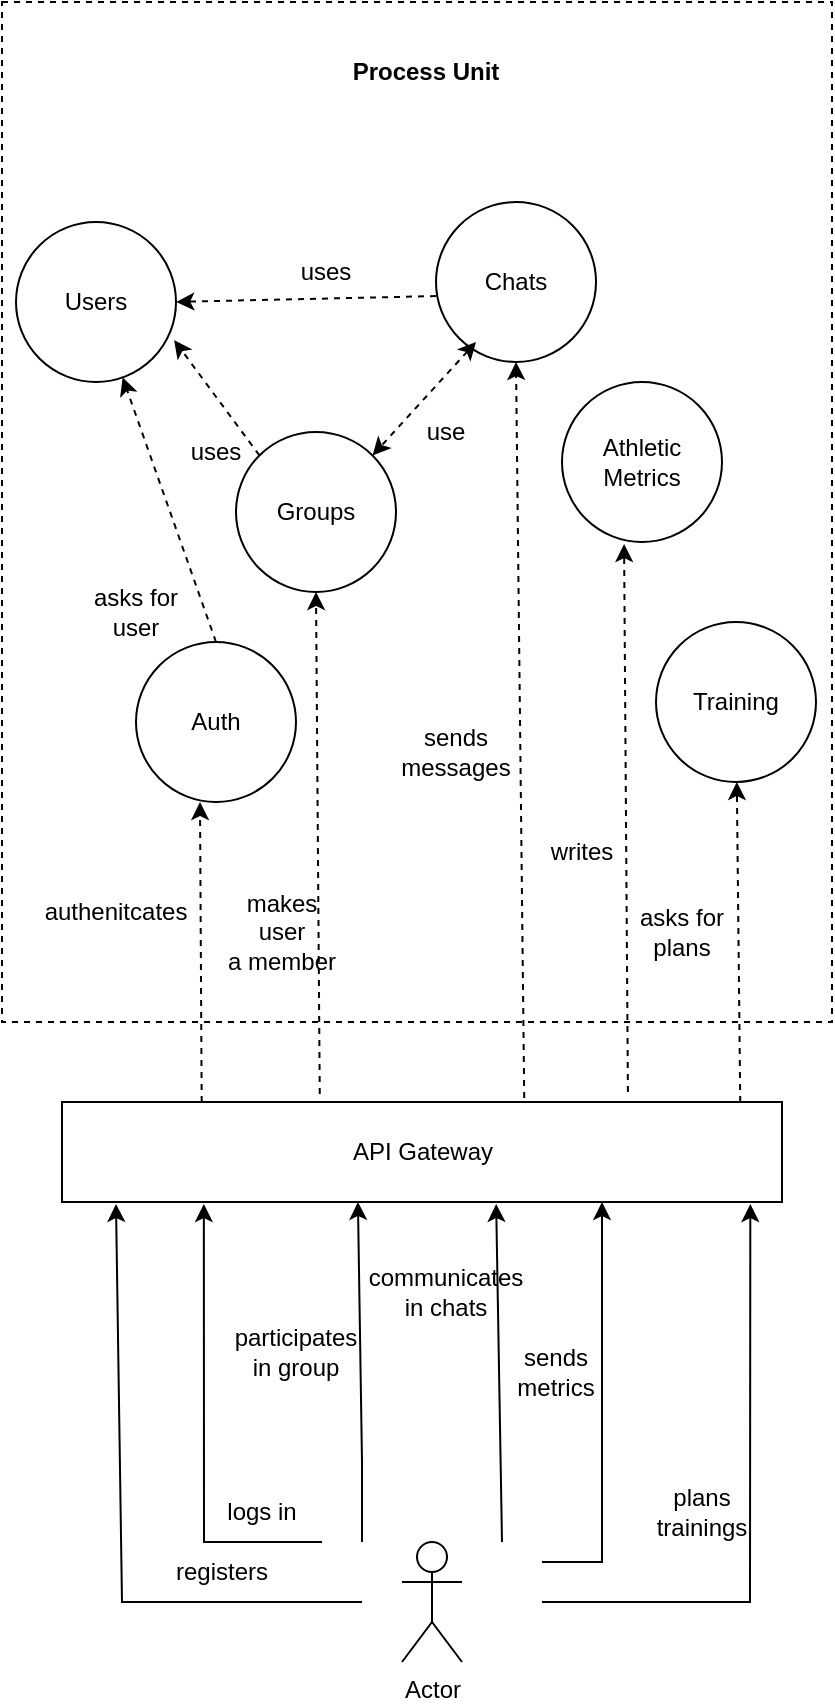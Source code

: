 <mxfile>
    <diagram id="N6Zjw8eDp_2faTscKVZS" name="Page-1">
        <mxGraphModel dx="911" dy="1285" grid="1" gridSize="10" guides="1" tooltips="1" connect="1" arrows="1" fold="1" page="1" pageScale="1" pageWidth="500" pageHeight="700" math="0" shadow="0">
            <root>
                <mxCell id="0"/>
                <mxCell id="1" parent="0"/>
                <mxCell id="2" value="" style="html=1;dashed=1;" vertex="1" parent="1">
                    <mxGeometry x="20" y="-160" width="415" height="510" as="geometry"/>
                </mxCell>
                <mxCell id="3" value="&lt;b&gt;Process Unit&lt;/b&gt;" style="text;html=1;strokeColor=none;fillColor=none;align=center;verticalAlign=middle;whiteSpace=wrap;rounded=0;" vertex="1" parent="1">
                    <mxGeometry x="177" y="-140" width="110" height="30" as="geometry"/>
                </mxCell>
                <mxCell id="4" value="&lt;span style=&quot;&quot;&gt;Users&lt;/span&gt;" style="ellipse;whiteSpace=wrap;html=1;aspect=fixed;" vertex="1" parent="1">
                    <mxGeometry x="27" y="-50" width="80" height="80" as="geometry"/>
                </mxCell>
                <mxCell id="5" value="&lt;span style=&quot;&quot;&gt;Auth&lt;/span&gt;" style="ellipse;whiteSpace=wrap;html=1;aspect=fixed;" vertex="1" parent="1">
                    <mxGeometry x="87" y="160" width="80" height="80" as="geometry"/>
                </mxCell>
                <mxCell id="6" value="&lt;span style=&quot;&quot;&gt;Training&lt;/span&gt;" style="ellipse;whiteSpace=wrap;html=1;aspect=fixed;" vertex="1" parent="1">
                    <mxGeometry x="347" y="150" width="80" height="80" as="geometry"/>
                </mxCell>
                <mxCell id="7" value="&lt;span style=&quot;&quot;&gt;Groups&lt;/span&gt;" style="ellipse;whiteSpace=wrap;html=1;aspect=fixed;" vertex="1" parent="1">
                    <mxGeometry x="137" y="55" width="80" height="80" as="geometry"/>
                </mxCell>
                <mxCell id="8" value="&lt;span style=&quot;&quot;&gt;Chats&lt;/span&gt;" style="ellipse;whiteSpace=wrap;html=1;aspect=fixed;" vertex="1" parent="1">
                    <mxGeometry x="237" y="-60" width="80" height="80" as="geometry"/>
                </mxCell>
                <mxCell id="9" value="&lt;span style=&quot;&quot;&gt;Athletic&lt;br&gt;Metrics&lt;br&gt;&lt;/span&gt;" style="ellipse;whiteSpace=wrap;html=1;aspect=fixed;" vertex="1" parent="1">
                    <mxGeometry x="300" y="30" width="80" height="80" as="geometry"/>
                </mxCell>
                <mxCell id="10" value="Actor" style="shape=umlActor;verticalLabelPosition=bottom;verticalAlign=top;html=1;" vertex="1" parent="1">
                    <mxGeometry x="220" y="610" width="30" height="60" as="geometry"/>
                </mxCell>
                <mxCell id="11" value="" style="endArrow=classic;html=1;rounded=0;entryX=0.075;entryY=1.02;entryDx=0;entryDy=0;entryPerimeter=0;" edge="1" parent="1" target="32">
                    <mxGeometry width="50" height="50" relative="1" as="geometry">
                        <mxPoint x="200" y="640" as="sourcePoint"/>
                        <mxPoint x="70" y="570" as="targetPoint"/>
                        <Array as="points">
                            <mxPoint x="80" y="640"/>
                        </Array>
                    </mxGeometry>
                </mxCell>
                <mxCell id="12" value="registers" style="text;html=1;strokeColor=none;fillColor=none;align=center;verticalAlign=middle;whiteSpace=wrap;rounded=0;dashed=1;" vertex="1" parent="1">
                    <mxGeometry x="100" y="610" width="60" height="30" as="geometry"/>
                </mxCell>
                <mxCell id="13" value="" style="endArrow=classic;html=1;rounded=0;entryX=0.197;entryY=1.02;entryDx=0;entryDy=0;entryPerimeter=0;" edge="1" parent="1" target="32">
                    <mxGeometry width="50" height="50" relative="1" as="geometry">
                        <mxPoint x="180" y="610" as="sourcePoint"/>
                        <mxPoint x="150" y="540" as="targetPoint"/>
                        <Array as="points">
                            <mxPoint x="121" y="610"/>
                        </Array>
                    </mxGeometry>
                </mxCell>
                <mxCell id="14" value="logs in" style="text;html=1;strokeColor=none;fillColor=none;align=center;verticalAlign=middle;whiteSpace=wrap;rounded=0;dashed=1;" vertex="1" parent="1">
                    <mxGeometry x="120" y="580" width="60" height="30" as="geometry"/>
                </mxCell>
                <mxCell id="15" value="" style="endArrow=classic;html=1;rounded=0;exitX=0.5;exitY=0;exitDx=0;exitDy=0;dashed=1;" edge="1" parent="1" source="5" target="4">
                    <mxGeometry width="50" height="50" relative="1" as="geometry">
                        <mxPoint x="197" y="220" as="sourcePoint"/>
                        <mxPoint x="247" y="170" as="targetPoint"/>
                    </mxGeometry>
                </mxCell>
                <mxCell id="16" value="asks for&lt;br&gt;user" style="text;html=1;strokeColor=none;fillColor=none;align=center;verticalAlign=middle;whiteSpace=wrap;rounded=0;dashed=1;" vertex="1" parent="1">
                    <mxGeometry x="57" y="130" width="60" height="30" as="geometry"/>
                </mxCell>
                <mxCell id="17" value="" style="endArrow=classic;html=1;rounded=0;entryX=0.411;entryY=1;entryDx=0;entryDy=0;entryPerimeter=0;" edge="1" parent="1" target="32">
                    <mxGeometry width="50" height="50" relative="1" as="geometry">
                        <mxPoint x="200" y="610" as="sourcePoint"/>
                        <mxPoint x="200" y="440" as="targetPoint"/>
                        <Array as="points">
                            <mxPoint x="200" y="570"/>
                        </Array>
                    </mxGeometry>
                </mxCell>
                <mxCell id="18" value="participates&lt;br&gt;in group" style="text;html=1;strokeColor=none;fillColor=none;align=center;verticalAlign=middle;whiteSpace=wrap;rounded=0;dashed=1;" vertex="1" parent="1">
                    <mxGeometry x="137" y="500" width="60" height="30" as="geometry"/>
                </mxCell>
                <mxCell id="19" value="" style="endArrow=classic;html=1;rounded=0;exitX=0;exitY=0;exitDx=0;exitDy=0;dashed=1;entryX=0.988;entryY=0.738;entryDx=0;entryDy=0;entryPerimeter=0;" edge="1" parent="1" source="7" target="4">
                    <mxGeometry width="50" height="50" relative="1" as="geometry">
                        <mxPoint x="137" y="170" as="sourcePoint"/>
                        <mxPoint x="90.313" y="37.72" as="targetPoint"/>
                    </mxGeometry>
                </mxCell>
                <mxCell id="20" value="uses" style="text;html=1;strokeColor=none;fillColor=none;align=center;verticalAlign=middle;whiteSpace=wrap;rounded=0;dashed=1;" vertex="1" parent="1">
                    <mxGeometry x="97" y="50" width="60" height="30" as="geometry"/>
                </mxCell>
                <mxCell id="21" value="" style="endArrow=classic;startArrow=classic;html=1;rounded=0;entryX=1;entryY=0;entryDx=0;entryDy=0;dashed=1;" edge="1" parent="1" target="7">
                    <mxGeometry width="50" height="50" relative="1" as="geometry">
                        <mxPoint x="257" y="10" as="sourcePoint"/>
                        <mxPoint x="247" y="170" as="targetPoint"/>
                    </mxGeometry>
                </mxCell>
                <mxCell id="22" value="use" style="text;html=1;strokeColor=none;fillColor=none;align=center;verticalAlign=middle;whiteSpace=wrap;rounded=0;dashed=1;" vertex="1" parent="1">
                    <mxGeometry x="212" y="40" width="60" height="30" as="geometry"/>
                </mxCell>
                <mxCell id="23" value="" style="endArrow=classic;html=1;rounded=0;entryX=0.603;entryY=1.02;entryDx=0;entryDy=0;entryPerimeter=0;" edge="1" parent="1" target="32">
                    <mxGeometry width="50" height="50" relative="1" as="geometry">
                        <mxPoint x="270" y="610" as="sourcePoint"/>
                        <mxPoint x="240" y="500" as="targetPoint"/>
                    </mxGeometry>
                </mxCell>
                <mxCell id="24" value="communicates&lt;br&gt;in chats" style="text;html=1;strokeColor=none;fillColor=none;align=center;verticalAlign=middle;whiteSpace=wrap;rounded=0;dashed=1;" vertex="1" parent="1">
                    <mxGeometry x="212" y="470" width="60" height="30" as="geometry"/>
                </mxCell>
                <mxCell id="25" value="" style="endArrow=classic;html=1;rounded=0;exitX=0;exitY=0.588;exitDx=0;exitDy=0;dashed=1;entryX=0.21;entryY=0.294;entryDx=0;entryDy=0;entryPerimeter=0;exitPerimeter=0;" edge="1" parent="1" source="8" target="2">
                    <mxGeometry width="50" height="50" relative="1" as="geometry">
                        <mxPoint x="158.716" y="76.716" as="sourcePoint"/>
                        <mxPoint x="116.04" y="19.04" as="targetPoint"/>
                    </mxGeometry>
                </mxCell>
                <mxCell id="26" value="uses" style="text;html=1;strokeColor=none;fillColor=none;align=center;verticalAlign=middle;whiteSpace=wrap;rounded=0;dashed=1;" vertex="1" parent="1">
                    <mxGeometry x="152" y="-40" width="60" height="30" as="geometry"/>
                </mxCell>
                <mxCell id="27" value="" style="endArrow=classic;html=1;rounded=0;entryX=0.75;entryY=1;entryDx=0;entryDy=0;" edge="1" parent="1" target="32">
                    <mxGeometry width="50" height="50" relative="1" as="geometry">
                        <mxPoint x="290" y="620" as="sourcePoint"/>
                        <mxPoint x="317" y="565" as="targetPoint"/>
                        <Array as="points">
                            <mxPoint x="320" y="620"/>
                        </Array>
                    </mxGeometry>
                </mxCell>
                <mxCell id="28" value="sends&lt;br&gt;metrics" style="text;html=1;strokeColor=none;fillColor=none;align=center;verticalAlign=middle;whiteSpace=wrap;rounded=0;dashed=1;" vertex="1" parent="1">
                    <mxGeometry x="267" y="510" width="60" height="30" as="geometry"/>
                </mxCell>
                <mxCell id="29" value="" style="endArrow=classic;html=1;rounded=0;entryX=0.956;entryY=1.02;entryDx=0;entryDy=0;entryPerimeter=0;" edge="1" parent="1" target="32">
                    <mxGeometry width="50" height="50" relative="1" as="geometry">
                        <mxPoint x="290" y="640" as="sourcePoint"/>
                        <mxPoint x="420" y="570" as="targetPoint"/>
                        <Array as="points">
                            <mxPoint x="394" y="640"/>
                        </Array>
                    </mxGeometry>
                </mxCell>
                <mxCell id="30" value="plans&lt;br&gt;trainings" style="text;html=1;strokeColor=none;fillColor=none;align=center;verticalAlign=middle;whiteSpace=wrap;rounded=0;dashed=1;" vertex="1" parent="1">
                    <mxGeometry x="340" y="580" width="60" height="30" as="geometry"/>
                </mxCell>
                <mxCell id="32" value="API Gateway" style="html=1;" vertex="1" parent="1">
                    <mxGeometry x="50" y="390" width="360" height="50" as="geometry"/>
                </mxCell>
                <mxCell id="34" value="" style="endArrow=classic;html=1;rounded=0;exitX=0.194;exitY=0;exitDx=0;exitDy=0;dashed=1;exitPerimeter=0;entryX=0.4;entryY=1;entryDx=0;entryDy=0;entryPerimeter=0;" edge="1" parent="1" source="32" target="5">
                    <mxGeometry width="50" height="50" relative="1" as="geometry">
                        <mxPoint x="137" y="170" as="sourcePoint"/>
                        <mxPoint x="90.313" y="37.72" as="targetPoint"/>
                    </mxGeometry>
                </mxCell>
                <mxCell id="35" value="authenitcates" style="text;html=1;strokeColor=none;fillColor=none;align=center;verticalAlign=middle;whiteSpace=wrap;rounded=0;dashed=1;" vertex="1" parent="1">
                    <mxGeometry x="47" y="280" width="60" height="30" as="geometry"/>
                </mxCell>
                <mxCell id="36" value="" style="endArrow=classic;html=1;rounded=0;exitX=0.358;exitY=-0.08;exitDx=0;exitDy=0;dashed=1;exitPerimeter=0;entryX=0.5;entryY=1;entryDx=0;entryDy=0;" edge="1" parent="1" source="32" target="7">
                    <mxGeometry width="50" height="50" relative="1" as="geometry">
                        <mxPoint x="129.84" y="400" as="sourcePoint"/>
                        <mxPoint x="129" y="250" as="targetPoint"/>
                    </mxGeometry>
                </mxCell>
                <mxCell id="37" value="makes user&lt;br&gt;a member" style="text;html=1;strokeColor=none;fillColor=none;align=center;verticalAlign=middle;whiteSpace=wrap;rounded=0;dashed=1;" vertex="1" parent="1">
                    <mxGeometry x="130" y="290" width="60" height="30" as="geometry"/>
                </mxCell>
                <mxCell id="38" value="" style="endArrow=classic;html=1;rounded=0;exitX=0.642;exitY=-0.04;exitDx=0;exitDy=0;dashed=1;exitPerimeter=0;entryX=0.5;entryY=1;entryDx=0;entryDy=0;" edge="1" parent="1" source="32" target="8">
                    <mxGeometry width="50" height="50" relative="1" as="geometry">
                        <mxPoint x="188.88" y="396" as="sourcePoint"/>
                        <mxPoint x="187" y="145" as="targetPoint"/>
                    </mxGeometry>
                </mxCell>
                <mxCell id="39" value="sends messages" style="text;html=1;strokeColor=none;fillColor=none;align=center;verticalAlign=middle;whiteSpace=wrap;rounded=0;dashed=1;" vertex="1" parent="1">
                    <mxGeometry x="217" y="200" width="60" height="30" as="geometry"/>
                </mxCell>
                <mxCell id="40" value="" style="endArrow=classic;html=1;rounded=0;exitX=0.786;exitY=-0.1;exitDx=0;exitDy=0;dashed=1;entryX=0.388;entryY=1.013;entryDx=0;entryDy=0;entryPerimeter=0;exitPerimeter=0;" edge="1" parent="1" source="32" target="9">
                    <mxGeometry width="50" height="50" relative="1" as="geometry">
                        <mxPoint x="291.12" y="398" as="sourcePoint"/>
                        <mxPoint x="287" y="30" as="targetPoint"/>
                    </mxGeometry>
                </mxCell>
                <mxCell id="41" value="writes" style="text;html=1;strokeColor=none;fillColor=none;align=center;verticalAlign=middle;whiteSpace=wrap;rounded=0;dashed=1;" vertex="1" parent="1">
                    <mxGeometry x="280" y="250" width="60" height="30" as="geometry"/>
                </mxCell>
                <mxCell id="42" value="" style="endArrow=classic;html=1;rounded=0;exitX=0.942;exitY=0;exitDx=0;exitDy=0;dashed=1;exitPerimeter=0;" edge="1" parent="1" source="32" target="6">
                    <mxGeometry width="50" height="50" relative="1" as="geometry">
                        <mxPoint x="342.96" y="395" as="sourcePoint"/>
                        <mxPoint x="341.04" y="121.04" as="targetPoint"/>
                    </mxGeometry>
                </mxCell>
                <mxCell id="44" value="asks for&lt;br&gt;plans" style="text;html=1;strokeColor=none;fillColor=none;align=center;verticalAlign=middle;whiteSpace=wrap;rounded=0;dashed=1;" vertex="1" parent="1">
                    <mxGeometry x="330" y="290" width="60" height="30" as="geometry"/>
                </mxCell>
            </root>
        </mxGraphModel>
    </diagram>
</mxfile>